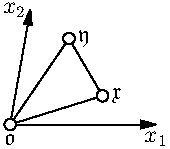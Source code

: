 texpreamble ("\usepackage{amsfonts}");

void
lineBarCircle(real x1, real y1, real x2, real y2, real R, real theta){
  real x1p = x1 + y1 * cos(theta);
  real y1p = y1 * sin(theta);
  real x2p = x2 + y2 * cos(theta);
  real y2p = y2 * sin(theta);
  real alpha = atan((y2p-y1p) / (x2p-x1p));
  draw((x1p, y1p) + R * (cos(alpha), sin(alpha)) -- (x2p, y2p) - R * (cos(alpha), sin(alpha)));
}
void
pointWithLine(real x1, real x2, real R, real theta, string L){
  real x1p = x1 + x2 * cos(theta);
  real x2p = x2 * sin(theta);
  draw (circle((x1p, x2p), R));
  label(L, (x1p+0.1, x2p));
  lineBarCircle(0.0, 0.0, x1, x2, R, theta);
  //  draw(R * (cos(alpha), sin(alpha)) -- (x1p, x2p) - R * (cos(alpha), sin(alpha)));
}

size (3cm);
real R = 0.04;
real x2len = 0.8;
draw (circle((0, 0), R));
draw ((R, 0) -- (1,0), Arrow);
real theta = pi/180*80;
draw (R * (cos(theta), sin(theta)) -- x2len * (cos(theta), sin(theta)), Arrow);

label("$x_1$", (1, -0.1));
label("$x_2$", (x2len * cos(theta)-0.11, x2len * sin(theta)));
label("$\mathfrak{o}$",(0, -0.1));

pointWithLine(0.6, 0.2, R, theta, "$\mathfrak{x}$");
pointWithLine(0.3, 0.6, R, theta, "$\mathfrak{y}$");
lineBarCircle(0.3, 0.6, 0.6, 0.2, R, theta);

